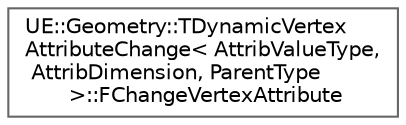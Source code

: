 digraph "Graphical Class Hierarchy"
{
 // INTERACTIVE_SVG=YES
 // LATEX_PDF_SIZE
  bgcolor="transparent";
  edge [fontname=Helvetica,fontsize=10,labelfontname=Helvetica,labelfontsize=10];
  node [fontname=Helvetica,fontsize=10,shape=box,height=0.2,width=0.4];
  rankdir="LR";
  Node0 [id="Node000000",label="UE::Geometry::TDynamicVertex\lAttributeChange\< AttribValueType,\l AttribDimension, ParentType\l \>::FChangeVertexAttribute",height=0.2,width=0.4,color="grey40", fillcolor="white", style="filled",URL="$db/d18/structUE_1_1Geometry_1_1TDynamicVertexAttributeChange_1_1FChangeVertexAttribute.html",tooltip=" "];
}
